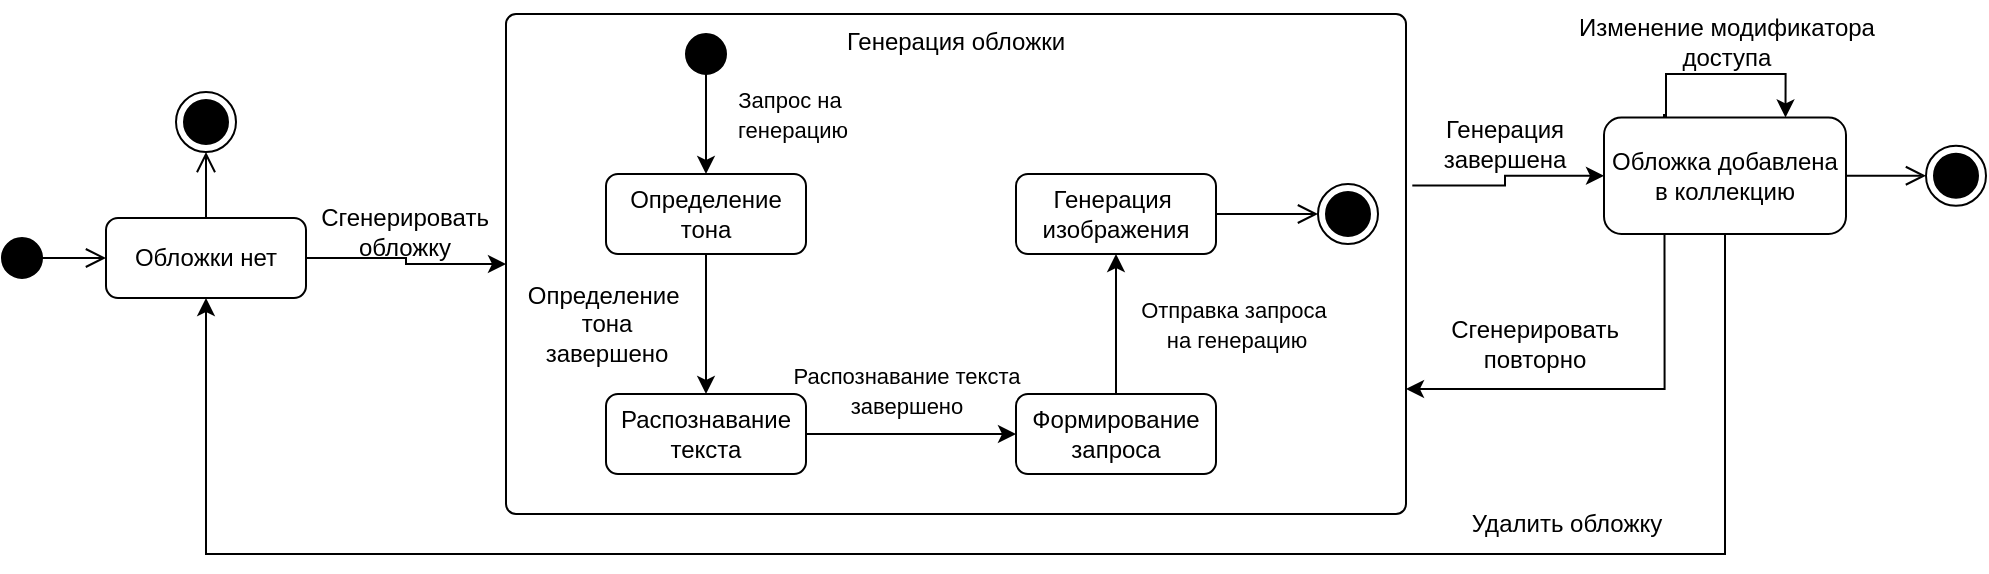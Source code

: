 <mxfile version="26.1.1">
  <diagram name="Страница — 1" id="RIWq3VcQyit8g5sxGPBX">
    <mxGraphModel dx="1839" dy="548" grid="1" gridSize="10" guides="1" tooltips="1" connect="1" arrows="1" fold="1" page="1" pageScale="1" pageWidth="827" pageHeight="1169" math="0" shadow="0">
      <root>
        <mxCell id="0" />
        <mxCell id="1" parent="0" />
        <mxCell id="eeI4jLy6nnivr5z9Npal-3" style="edgeStyle=orthogonalEdgeStyle;rounded=0;orthogonalLoop=1;jettySize=auto;html=1;entryX=0;entryY=0.5;entryDx=0;entryDy=0;endArrow=open;endFill=0;endSize=8;" edge="1" parent="1" source="eeI4jLy6nnivr5z9Npal-1" target="eeI4jLy6nnivr5z9Npal-2">
          <mxGeometry relative="1" as="geometry" />
        </mxCell>
        <mxCell id="eeI4jLy6nnivr5z9Npal-1" value="" style="ellipse;fillColor=strokeColor;html=1;" vertex="1" parent="1">
          <mxGeometry x="-2" y="212" width="20" height="20" as="geometry" />
        </mxCell>
        <mxCell id="eeI4jLy6nnivr5z9Npal-7" style="edgeStyle=orthogonalEdgeStyle;rounded=0;orthogonalLoop=1;jettySize=auto;html=1;entryX=0;entryY=0.5;entryDx=0;entryDy=0;endSize=6;" edge="1" parent="1" source="eeI4jLy6nnivr5z9Npal-2" target="eeI4jLy6nnivr5z9Npal-6">
          <mxGeometry relative="1" as="geometry" />
        </mxCell>
        <mxCell id="eeI4jLy6nnivr5z9Npal-53" style="edgeStyle=orthogonalEdgeStyle;rounded=0;orthogonalLoop=1;jettySize=auto;html=1;exitX=0.5;exitY=0;exitDx=0;exitDy=0;entryX=0.5;entryY=1;entryDx=0;entryDy=0;endSize=8;endArrow=open;endFill=0;" edge="1" parent="1" source="eeI4jLy6nnivr5z9Npal-2" target="eeI4jLy6nnivr5z9Npal-52">
          <mxGeometry relative="1" as="geometry" />
        </mxCell>
        <mxCell id="eeI4jLy6nnivr5z9Npal-2" value="Обложки нет" style="rounded=1;whiteSpace=wrap;html=1;" vertex="1" parent="1">
          <mxGeometry x="50" y="202" width="100" height="40" as="geometry" />
        </mxCell>
        <mxCell id="eeI4jLy6nnivr5z9Npal-40" style="edgeStyle=orthogonalEdgeStyle;rounded=0;orthogonalLoop=1;jettySize=auto;html=1;exitX=1.007;exitY=0.343;exitDx=0;exitDy=0;entryX=0;entryY=0.5;entryDx=0;entryDy=0;exitPerimeter=0;" edge="1" parent="1" source="eeI4jLy6nnivr5z9Npal-6" target="eeI4jLy6nnivr5z9Npal-20">
          <mxGeometry relative="1" as="geometry" />
        </mxCell>
        <mxCell id="eeI4jLy6nnivr5z9Npal-6" value="Генерация обложки" style="html=1;align=center;verticalAlign=top;rounded=1;absoluteArcSize=1;arcSize=10;dashed=0;whiteSpace=wrap;" vertex="1" parent="1">
          <mxGeometry x="250" y="100" width="450" height="250" as="geometry" />
        </mxCell>
        <mxCell id="eeI4jLy6nnivr5z9Npal-10" style="edgeStyle=orthogonalEdgeStyle;rounded=0;orthogonalLoop=1;jettySize=auto;html=1;exitX=0.5;exitY=1;exitDx=0;exitDy=0;" edge="1" parent="1" source="eeI4jLy6nnivr5z9Npal-8" target="eeI4jLy6nnivr5z9Npal-9">
          <mxGeometry relative="1" as="geometry" />
        </mxCell>
        <mxCell id="eeI4jLy6nnivr5z9Npal-8" value="" style="ellipse;fillColor=strokeColor;html=1;" vertex="1" parent="1">
          <mxGeometry x="340" y="110" width="20" height="20" as="geometry" />
        </mxCell>
        <mxCell id="eeI4jLy6nnivr5z9Npal-14" style="edgeStyle=orthogonalEdgeStyle;rounded=0;orthogonalLoop=1;jettySize=auto;html=1;exitX=0.5;exitY=1;exitDx=0;exitDy=0;entryX=0.5;entryY=0;entryDx=0;entryDy=0;" edge="1" parent="1" source="eeI4jLy6nnivr5z9Npal-9" target="eeI4jLy6nnivr5z9Npal-11">
          <mxGeometry relative="1" as="geometry" />
        </mxCell>
        <mxCell id="eeI4jLy6nnivr5z9Npal-9" value="Определение тона" style="rounded=1;whiteSpace=wrap;html=1;" vertex="1" parent="1">
          <mxGeometry x="300" y="180" width="100" height="40" as="geometry" />
        </mxCell>
        <mxCell id="eeI4jLy6nnivr5z9Npal-15" style="edgeStyle=orthogonalEdgeStyle;rounded=0;orthogonalLoop=1;jettySize=auto;html=1;exitX=1;exitY=0.5;exitDx=0;exitDy=0;entryX=0;entryY=0.5;entryDx=0;entryDy=0;" edge="1" parent="1" source="eeI4jLy6nnivr5z9Npal-11" target="eeI4jLy6nnivr5z9Npal-12">
          <mxGeometry relative="1" as="geometry" />
        </mxCell>
        <mxCell id="eeI4jLy6nnivr5z9Npal-11" value="Распознавание&lt;br&gt;текста" style="rounded=1;whiteSpace=wrap;html=1;" vertex="1" parent="1">
          <mxGeometry x="300" y="290" width="100" height="40" as="geometry" />
        </mxCell>
        <mxCell id="eeI4jLy6nnivr5z9Npal-16" style="edgeStyle=orthogonalEdgeStyle;rounded=0;orthogonalLoop=1;jettySize=auto;html=1;exitX=0.5;exitY=0;exitDx=0;exitDy=0;entryX=0.5;entryY=1;entryDx=0;entryDy=0;" edge="1" parent="1" source="eeI4jLy6nnivr5z9Npal-12" target="eeI4jLy6nnivr5z9Npal-13">
          <mxGeometry relative="1" as="geometry" />
        </mxCell>
        <mxCell id="eeI4jLy6nnivr5z9Npal-12" value="Формирование&lt;br&gt;запроса" style="rounded=1;whiteSpace=wrap;html=1;" vertex="1" parent="1">
          <mxGeometry x="505" y="290" width="100" height="40" as="geometry" />
        </mxCell>
        <mxCell id="eeI4jLy6nnivr5z9Npal-28" style="edgeStyle=orthogonalEdgeStyle;rounded=0;orthogonalLoop=1;jettySize=auto;html=1;exitX=1;exitY=0.5;exitDx=0;exitDy=0;entryX=0;entryY=0.5;entryDx=0;entryDy=0;endArrow=open;endFill=0;endSize=8;" edge="1" parent="1" source="eeI4jLy6nnivr5z9Npal-13" target="eeI4jLy6nnivr5z9Npal-27">
          <mxGeometry relative="1" as="geometry" />
        </mxCell>
        <mxCell id="eeI4jLy6nnivr5z9Npal-13" value="Генерация&amp;nbsp;&lt;br&gt;изображения" style="rounded=1;whiteSpace=wrap;html=1;" vertex="1" parent="1">
          <mxGeometry x="505" y="180" width="100" height="40" as="geometry" />
        </mxCell>
        <mxCell id="eeI4jLy6nnivr5z9Npal-17" value="Сгенерировать&lt;div&gt;обложку&lt;/div&gt;" style="text;html=1;align=center;verticalAlign=middle;resizable=0;points=[];autosize=1;strokeColor=none;fillColor=none;" vertex="1" parent="1">
          <mxGeometry x="144" y="189" width="110" height="40" as="geometry" />
        </mxCell>
        <mxCell id="eeI4jLy6nnivr5z9Npal-43" style="edgeStyle=orthogonalEdgeStyle;rounded=0;orthogonalLoop=1;jettySize=auto;html=1;entryX=0.75;entryY=0;entryDx=0;entryDy=0;" edge="1" parent="1" target="eeI4jLy6nnivr5z9Npal-20">
          <mxGeometry relative="1" as="geometry">
            <mxPoint x="829.333" y="80" as="targetPoint" />
            <mxPoint x="829" y="150" as="sourcePoint" />
            <Array as="points">
              <mxPoint x="829" y="159" />
              <mxPoint x="830" y="159" />
              <mxPoint x="830" y="130" />
              <mxPoint x="890" y="130" />
            </Array>
          </mxGeometry>
        </mxCell>
        <mxCell id="eeI4jLy6nnivr5z9Npal-45" style="edgeStyle=orthogonalEdgeStyle;rounded=0;orthogonalLoop=1;jettySize=auto;html=1;exitX=0.25;exitY=1;exitDx=0;exitDy=0;entryX=1;entryY=0.75;entryDx=0;entryDy=0;" edge="1" parent="1" source="eeI4jLy6nnivr5z9Npal-20" target="eeI4jLy6nnivr5z9Npal-6">
          <mxGeometry relative="1" as="geometry" />
        </mxCell>
        <mxCell id="eeI4jLy6nnivr5z9Npal-47" style="edgeStyle=orthogonalEdgeStyle;rounded=0;orthogonalLoop=1;jettySize=auto;html=1;exitX=0.5;exitY=1;exitDx=0;exitDy=0;entryX=0.5;entryY=1;entryDx=0;entryDy=0;" edge="1" parent="1" source="eeI4jLy6nnivr5z9Npal-20" target="eeI4jLy6nnivr5z9Npal-2">
          <mxGeometry relative="1" as="geometry">
            <Array as="points">
              <mxPoint x="860" y="370" />
              <mxPoint x="100" y="370" />
            </Array>
          </mxGeometry>
        </mxCell>
        <mxCell id="eeI4jLy6nnivr5z9Npal-50" style="edgeStyle=orthogonalEdgeStyle;rounded=0;orthogonalLoop=1;jettySize=auto;html=1;exitX=1;exitY=0.5;exitDx=0;exitDy=0;entryX=0;entryY=0.5;entryDx=0;entryDy=0;endArrow=open;endFill=0;endSize=8;startSize=6;" edge="1" parent="1" source="eeI4jLy6nnivr5z9Npal-20" target="eeI4jLy6nnivr5z9Npal-48">
          <mxGeometry relative="1" as="geometry" />
        </mxCell>
        <mxCell id="eeI4jLy6nnivr5z9Npal-20" value="Обложка добавлена в коллекцию" style="rounded=1;whiteSpace=wrap;html=1;" vertex="1" parent="1">
          <mxGeometry x="799" y="151.75" width="121" height="58.25" as="geometry" />
        </mxCell>
        <mxCell id="eeI4jLy6nnivr5z9Npal-22" value="&lt;font style=&quot;font-size: 11px;&quot;&gt;Запрос на&amp;nbsp;&lt;/font&gt;&lt;div&gt;&lt;font style=&quot;font-size: 11px;&quot;&gt;генерацию&lt;/font&gt;&lt;/div&gt;" style="text;html=1;align=center;verticalAlign=middle;resizable=0;points=[];autosize=1;strokeColor=none;fillColor=none;" vertex="1" parent="1">
          <mxGeometry x="353" y="130" width="80" height="40" as="geometry" />
        </mxCell>
        <mxCell id="eeI4jLy6nnivr5z9Npal-23" value="Определение&amp;nbsp;&lt;div&gt;тона&lt;br&gt;завершено&lt;/div&gt;" style="text;html=1;align=center;verticalAlign=middle;resizable=0;points=[];autosize=1;strokeColor=none;fillColor=none;" vertex="1" parent="1">
          <mxGeometry x="250" y="225" width="100" height="60" as="geometry" />
        </mxCell>
        <mxCell id="eeI4jLy6nnivr5z9Npal-24" value="&lt;font style=&quot;font-size: 11px;&quot;&gt;Распознавание текста&lt;br&gt;завершено&lt;/font&gt;" style="text;html=1;align=center;verticalAlign=middle;resizable=0;points=[];autosize=1;strokeColor=none;fillColor=none;" vertex="1" parent="1">
          <mxGeometry x="380" y="268" width="140" height="40" as="geometry" />
        </mxCell>
        <mxCell id="eeI4jLy6nnivr5z9Npal-25" value="&lt;font style=&quot;font-size: 11px;&quot;&gt;Отправка запроса&amp;nbsp;&lt;br&gt;на генерацию&lt;/font&gt;" style="text;html=1;align=center;verticalAlign=middle;resizable=0;points=[];autosize=1;strokeColor=none;fillColor=none;" vertex="1" parent="1">
          <mxGeometry x="555" y="234.5" width="120" height="40" as="geometry" />
        </mxCell>
        <mxCell id="eeI4jLy6nnivr5z9Npal-27" value="" style="ellipse;html=1;shape=endState;fillColor=strokeColor;" vertex="1" parent="1">
          <mxGeometry x="656" y="185" width="30" height="30" as="geometry" />
        </mxCell>
        <mxCell id="eeI4jLy6nnivr5z9Npal-35" value="Генерация&lt;br&gt;завершена" style="text;html=1;align=center;verticalAlign=middle;resizable=0;points=[];autosize=1;strokeColor=none;fillColor=none;" vertex="1" parent="1">
          <mxGeometry x="709" y="145" width="80" height="40" as="geometry" />
        </mxCell>
        <mxCell id="eeI4jLy6nnivr5z9Npal-44" value="Изменение модификатора&lt;div&gt;доступа&lt;/div&gt;" style="text;html=1;align=center;verticalAlign=middle;resizable=0;points=[];autosize=1;strokeColor=none;fillColor=none;" vertex="1" parent="1">
          <mxGeometry x="774.5" y="93.75" width="170" height="40" as="geometry" />
        </mxCell>
        <mxCell id="eeI4jLy6nnivr5z9Npal-46" value="Сгенерировать&lt;div&gt;повторно&lt;/div&gt;" style="text;html=1;align=center;verticalAlign=middle;resizable=0;points=[];autosize=1;strokeColor=none;fillColor=none;" vertex="1" parent="1">
          <mxGeometry x="709" y="245" width="110" height="40" as="geometry" />
        </mxCell>
        <mxCell id="eeI4jLy6nnivr5z9Npal-48" value="" style="ellipse;html=1;shape=endState;fillColor=strokeColor;" vertex="1" parent="1">
          <mxGeometry x="960" y="165.88" width="30" height="30" as="geometry" />
        </mxCell>
        <mxCell id="eeI4jLy6nnivr5z9Npal-51" value="Удалить обложку" style="text;html=1;align=center;verticalAlign=middle;resizable=0;points=[];autosize=1;strokeColor=none;fillColor=none;" vertex="1" parent="1">
          <mxGeometry x="720" y="340" width="120" height="30" as="geometry" />
        </mxCell>
        <mxCell id="eeI4jLy6nnivr5z9Npal-52" value="" style="ellipse;html=1;shape=endState;fillColor=strokeColor;" vertex="1" parent="1">
          <mxGeometry x="85" y="139" width="30" height="30" as="geometry" />
        </mxCell>
      </root>
    </mxGraphModel>
  </diagram>
</mxfile>
